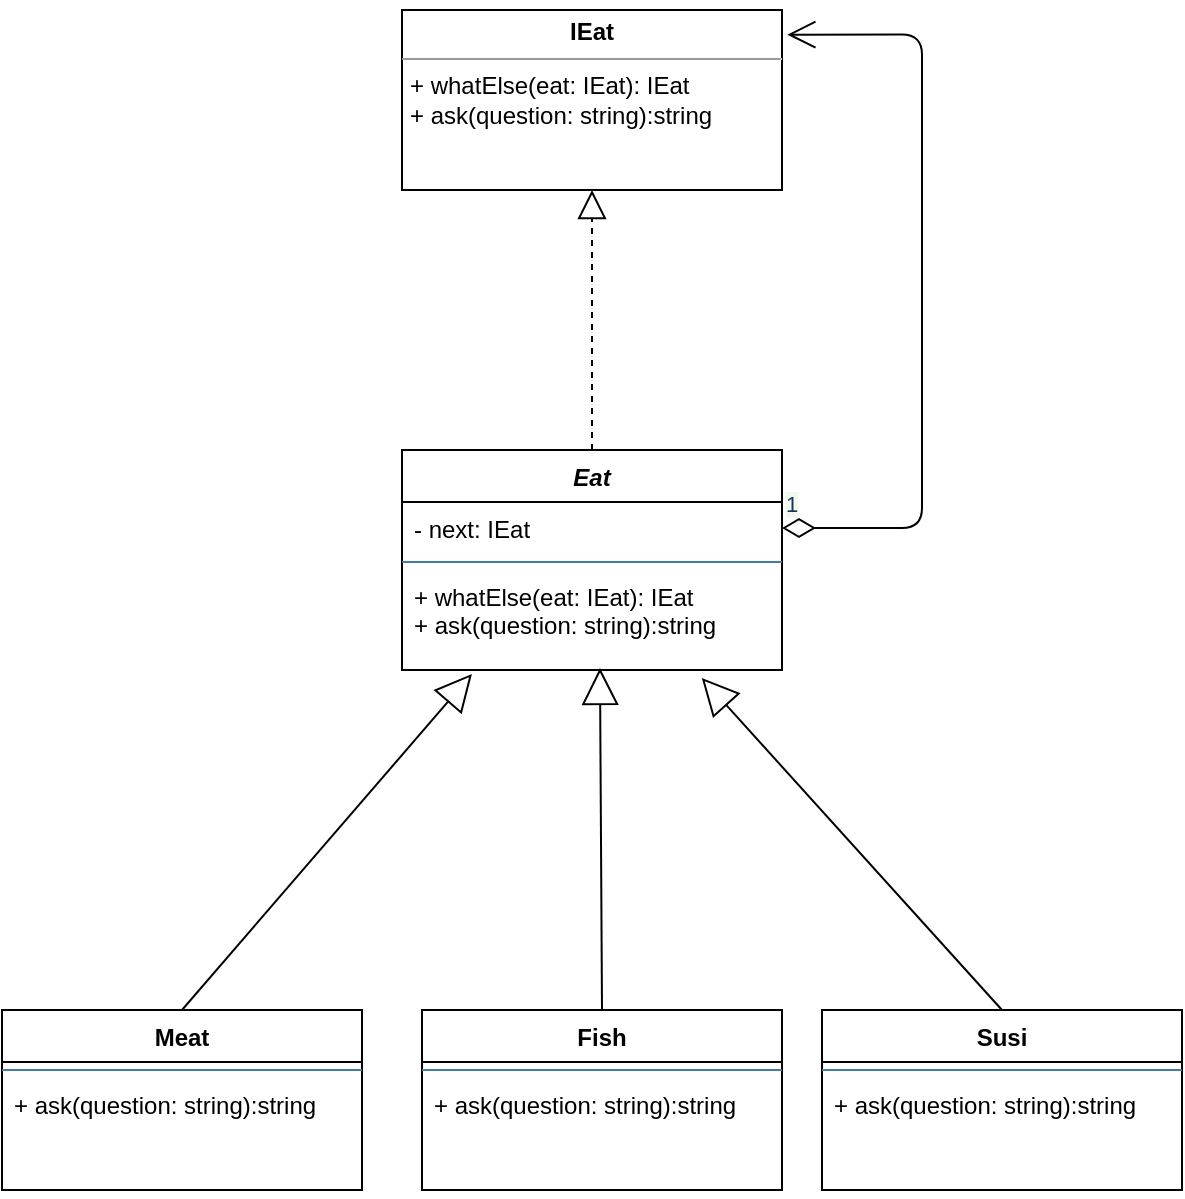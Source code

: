 <mxfile>
    <diagram id="1iX-Bj68iZzE277nHHXd" name="Page-1">
        <mxGraphModel dx="1117" dy="534" grid="1" gridSize="10" guides="1" tooltips="1" connect="1" arrows="1" fold="1" page="1" pageScale="1" pageWidth="827" pageHeight="1169" math="0" shadow="0">
            <root>
                <mxCell id="0"/>
                <mxCell id="1" parent="0"/>
                <mxCell id="3" value="&lt;p style=&quot;margin: 0px ; margin-top: 4px ; text-align: center&quot;&gt;&lt;b&gt;IEat&lt;/b&gt;&lt;/p&gt;&lt;hr size=&quot;1&quot;&gt;&lt;p style=&quot;margin: 0px ; margin-left: 4px&quot;&gt;&lt;/p&gt;&lt;p style=&quot;margin: 0px ; margin-left: 4px&quot;&gt;+ whatElse(eat: IEat): IEat&lt;br&gt;+ ask(question: string):string&lt;/p&gt;" style="verticalAlign=top;align=left;overflow=fill;fontSize=12;fontFamily=Helvetica;html=1;" parent="1" vertex="1">
                    <mxGeometry x="330" y="220" width="190" height="90" as="geometry"/>
                </mxCell>
                <mxCell id="4" value="Eat" style="swimlane;fontStyle=3;align=center;verticalAlign=top;childLayout=stackLayout;horizontal=1;startSize=26;horizontalStack=0;resizeParent=1;resizeParentMax=0;resizeLast=0;collapsible=1;marginBottom=0;" parent="1" vertex="1">
                    <mxGeometry x="330" y="440" width="190" height="110" as="geometry"/>
                </mxCell>
                <mxCell id="5" value="- next: IEat" style="text;strokeColor=none;fillColor=none;align=left;verticalAlign=top;spacingLeft=4;spacingRight=4;overflow=hidden;rotatable=0;points=[[0,0.5],[1,0.5]];portConstraint=eastwest;" parent="4" vertex="1">
                    <mxGeometry y="26" width="190" height="26" as="geometry"/>
                </mxCell>
                <mxCell id="6" value="" style="line;strokeWidth=1;fillColor=none;align=left;verticalAlign=middle;spacingTop=-1;spacingLeft=3;spacingRight=3;rotatable=0;labelPosition=right;points=[];portConstraint=eastwest;labelBackgroundColor=#F1FAEE;strokeColor=#457B9D;fontColor=#1D3557;" parent="4" vertex="1">
                    <mxGeometry y="52" width="190" height="8" as="geometry"/>
                </mxCell>
                <mxCell id="7" value="+ whatElse(eat: IEat): IEat&#10;+ ask(question: string):string&#10;" style="text;strokeColor=none;fillColor=none;align=left;verticalAlign=top;spacingLeft=4;spacingRight=4;overflow=hidden;rotatable=0;points=[[0,0.5],[1,0.5]];portConstraint=eastwest;" parent="4" vertex="1">
                    <mxGeometry y="60" width="190" height="50" as="geometry"/>
                </mxCell>
                <mxCell id="8" value="Meat" style="swimlane;fontStyle=1;align=center;verticalAlign=top;childLayout=stackLayout;horizontal=1;startSize=26;horizontalStack=0;resizeParent=1;resizeParentMax=0;resizeLast=0;collapsible=1;marginBottom=0;" parent="1" vertex="1">
                    <mxGeometry x="130" y="720" width="180" height="90" as="geometry"/>
                </mxCell>
                <mxCell id="9" value="" style="line;strokeWidth=1;fillColor=none;align=left;verticalAlign=middle;spacingTop=-1;spacingLeft=3;spacingRight=3;rotatable=0;labelPosition=right;points=[];portConstraint=eastwest;labelBackgroundColor=#F1FAEE;strokeColor=#457B9D;fontColor=#1D3557;" parent="8" vertex="1">
                    <mxGeometry y="26" width="180" height="8" as="geometry"/>
                </mxCell>
                <mxCell id="10" value="+ ask(question: string):string" style="text;strokeColor=none;fillColor=none;align=left;verticalAlign=top;spacingLeft=4;spacingRight=4;overflow=hidden;rotatable=0;points=[[0,0.5],[1,0.5]];portConstraint=eastwest;" parent="8" vertex="1">
                    <mxGeometry y="34" width="180" height="56" as="geometry"/>
                </mxCell>
                <mxCell id="11" value="Susi" style="swimlane;fontStyle=1;align=center;verticalAlign=top;childLayout=stackLayout;horizontal=1;startSize=26;horizontalStack=0;resizeParent=1;resizeParentMax=0;resizeLast=0;collapsible=1;marginBottom=0;" parent="1" vertex="1">
                    <mxGeometry x="540" y="720" width="180" height="90" as="geometry"/>
                </mxCell>
                <mxCell id="12" value="" style="line;strokeWidth=1;fillColor=none;align=left;verticalAlign=middle;spacingTop=-1;spacingLeft=3;spacingRight=3;rotatable=0;labelPosition=right;points=[];portConstraint=eastwest;labelBackgroundColor=#F1FAEE;strokeColor=#457B9D;fontColor=#1D3557;" parent="11" vertex="1">
                    <mxGeometry y="26" width="180" height="8" as="geometry"/>
                </mxCell>
                <mxCell id="13" value="+ ask(question: string):string" style="text;strokeColor=none;fillColor=none;align=left;verticalAlign=top;spacingLeft=4;spacingRight=4;overflow=hidden;rotatable=0;points=[[0,0.5],[1,0.5]];portConstraint=eastwest;" parent="11" vertex="1">
                    <mxGeometry y="34" width="180" height="56" as="geometry"/>
                </mxCell>
                <mxCell id="14" value="Fish" style="swimlane;fontStyle=1;align=center;verticalAlign=top;childLayout=stackLayout;horizontal=1;startSize=26;horizontalStack=0;resizeParent=1;resizeParentMax=0;resizeLast=0;collapsible=1;marginBottom=0;" parent="1" vertex="1">
                    <mxGeometry x="340" y="720" width="180" height="90" as="geometry"/>
                </mxCell>
                <mxCell id="15" value="" style="line;strokeWidth=1;fillColor=none;align=left;verticalAlign=middle;spacingTop=-1;spacingLeft=3;spacingRight=3;rotatable=0;labelPosition=right;points=[];portConstraint=eastwest;labelBackgroundColor=#F1FAEE;strokeColor=#457B9D;fontColor=#1D3557;" parent="14" vertex="1">
                    <mxGeometry y="26" width="180" height="8" as="geometry"/>
                </mxCell>
                <mxCell id="16" value="+ ask(question: string):string" style="text;strokeColor=none;fillColor=none;align=left;verticalAlign=top;spacingLeft=4;spacingRight=4;overflow=hidden;rotatable=0;points=[[0,0.5],[1,0.5]];portConstraint=eastwest;" parent="14" vertex="1">
                    <mxGeometry y="34" width="180" height="56" as="geometry"/>
                </mxCell>
                <mxCell id="18" value="" style="endArrow=block;dashed=1;endFill=0;endSize=12;html=1;exitX=0.5;exitY=0;exitDx=0;exitDy=0;entryX=0.5;entryY=1;entryDx=0;entryDy=0;labelBackgroundColor=#F1FAEE;fontColor=#1D3557;" parent="1" source="4" target="3" edge="1">
                    <mxGeometry width="160" relative="1" as="geometry">
                        <mxPoint x="330" y="530" as="sourcePoint"/>
                        <mxPoint x="490" y="530" as="targetPoint"/>
                    </mxGeometry>
                </mxCell>
                <mxCell id="19" value="1" style="endArrow=open;html=1;endSize=12;startArrow=diamondThin;startSize=14;startFill=0;edgeStyle=orthogonalEdgeStyle;align=left;verticalAlign=bottom;exitX=1;exitY=0.5;exitDx=0;exitDy=0;entryX=1.014;entryY=0.137;entryDx=0;entryDy=0;entryPerimeter=0;labelBackgroundColor=#F1FAEE;fontColor=#1D3557;" parent="1" source="5" target="3" edge="1">
                    <mxGeometry x="-1" y="3" relative="1" as="geometry">
                        <mxPoint x="330" y="530" as="sourcePoint"/>
                        <mxPoint x="490" y="530" as="targetPoint"/>
                        <Array as="points">
                            <mxPoint x="590" y="479"/>
                            <mxPoint x="590" y="232"/>
                        </Array>
                    </mxGeometry>
                </mxCell>
                <mxCell id="24" value="" style="endArrow=block;endSize=16;endFill=0;html=1;entryX=0.184;entryY=1.04;entryDx=0;entryDy=0;entryPerimeter=0;exitX=0.5;exitY=0;exitDx=0;exitDy=0;" edge="1" parent="1" source="8" target="7">
                    <mxGeometry width="160" relative="1" as="geometry">
                        <mxPoint x="330" y="680" as="sourcePoint"/>
                        <mxPoint x="490" y="680" as="targetPoint"/>
                    </mxGeometry>
                </mxCell>
                <mxCell id="25" value="" style="endArrow=block;endSize=16;endFill=0;html=1;entryX=0.521;entryY=0.98;entryDx=0;entryDy=0;entryPerimeter=0;exitX=0.5;exitY=0;exitDx=0;exitDy=0;" edge="1" parent="1" source="14" target="7">
                    <mxGeometry width="160" relative="1" as="geometry">
                        <mxPoint x="230" y="730" as="sourcePoint"/>
                        <mxPoint x="374.96" y="562" as="targetPoint"/>
                    </mxGeometry>
                </mxCell>
                <mxCell id="26" value="" style="endArrow=block;endSize=16;endFill=0;html=1;entryX=0.789;entryY=1.08;entryDx=0;entryDy=0;entryPerimeter=0;exitX=0.5;exitY=0;exitDx=0;exitDy=0;" edge="1" parent="1" source="11" target="7">
                    <mxGeometry width="160" relative="1" as="geometry">
                        <mxPoint x="440" y="730" as="sourcePoint"/>
                        <mxPoint x="438.99" y="559" as="targetPoint"/>
                    </mxGeometry>
                </mxCell>
            </root>
        </mxGraphModel>
    </diagram>
</mxfile>